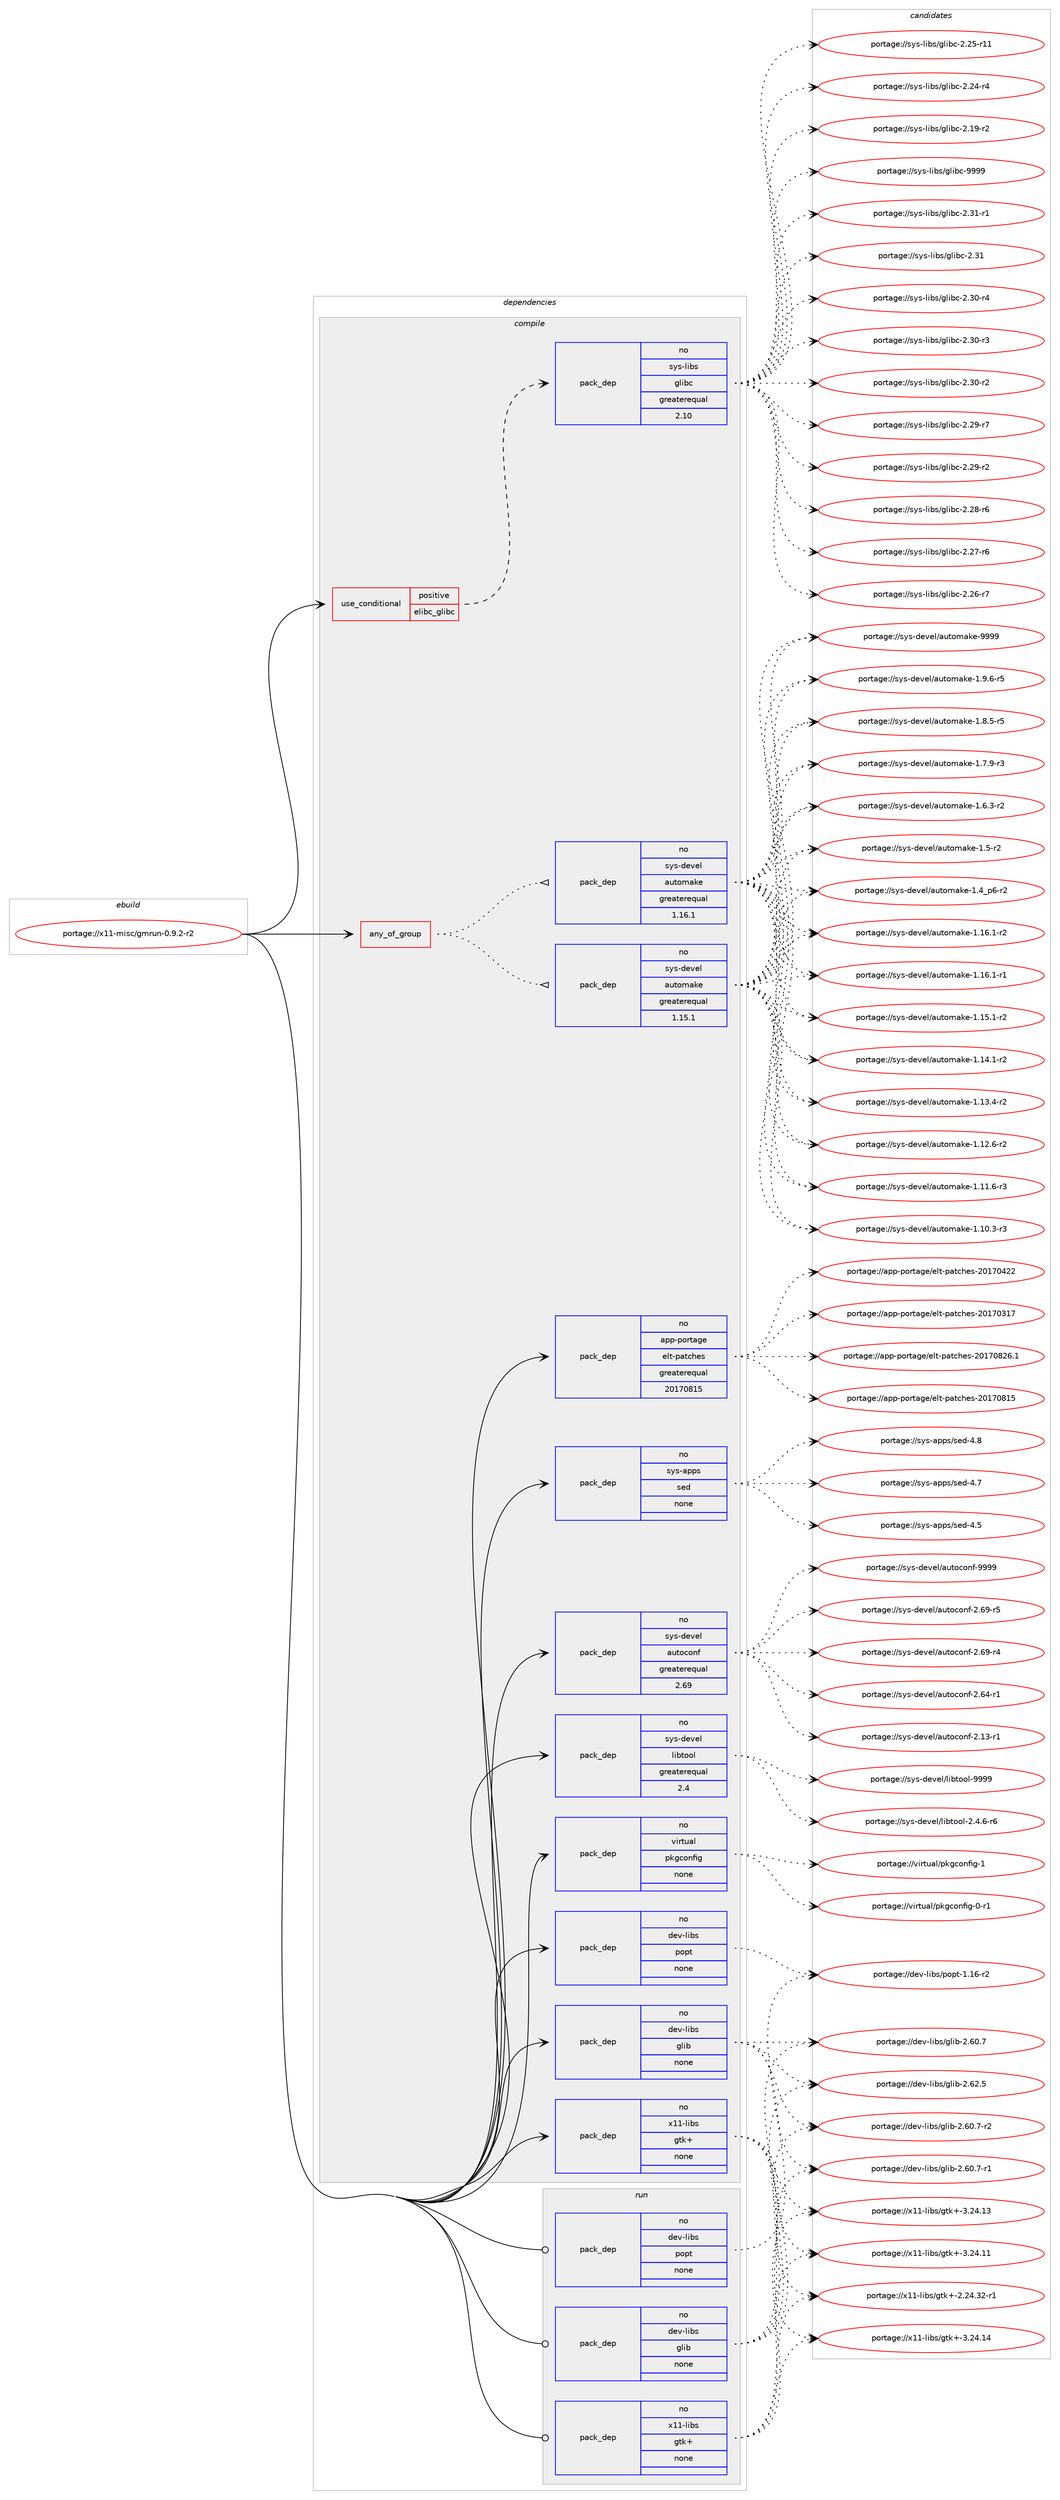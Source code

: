 digraph prolog {

# *************
# Graph options
# *************

newrank=true;
concentrate=true;
compound=true;
graph [rankdir=LR,fontname=Helvetica,fontsize=10,ranksep=1.5];#, ranksep=2.5, nodesep=0.2];
edge  [arrowhead=vee];
node  [fontname=Helvetica,fontsize=10];

# **********
# The ebuild
# **********

subgraph cluster_leftcol {
color=gray;
rank=same;
label=<<i>ebuild</i>>;
id [label="portage://x11-misc/gmrun-0.9.2-r2", color=red, width=4, href="../x11-misc/gmrun-0.9.2-r2.svg"];
}

# ****************
# The dependencies
# ****************

subgraph cluster_midcol {
color=gray;
label=<<i>dependencies</i>>;
subgraph cluster_compile {
fillcolor="#eeeeee";
style=filled;
label=<<i>compile</i>>;
subgraph any166 {
dependency10669 [label=<<TABLE BORDER="0" CELLBORDER="1" CELLSPACING="0" CELLPADDING="4"><TR><TD CELLPADDING="10">any_of_group</TD></TR></TABLE>>, shape=none, color=red];subgraph pack9158 {
dependency10670 [label=<<TABLE BORDER="0" CELLBORDER="1" CELLSPACING="0" CELLPADDING="4" WIDTH="220"><TR><TD ROWSPAN="6" CELLPADDING="30">pack_dep</TD></TR><TR><TD WIDTH="110">no</TD></TR><TR><TD>sys-devel</TD></TR><TR><TD>automake</TD></TR><TR><TD>greaterequal</TD></TR><TR><TD>1.16.1</TD></TR></TABLE>>, shape=none, color=blue];
}
dependency10669:e -> dependency10670:w [weight=20,style="dotted",arrowhead="oinv"];
subgraph pack9159 {
dependency10671 [label=<<TABLE BORDER="0" CELLBORDER="1" CELLSPACING="0" CELLPADDING="4" WIDTH="220"><TR><TD ROWSPAN="6" CELLPADDING="30">pack_dep</TD></TR><TR><TD WIDTH="110">no</TD></TR><TR><TD>sys-devel</TD></TR><TR><TD>automake</TD></TR><TR><TD>greaterequal</TD></TR><TR><TD>1.15.1</TD></TR></TABLE>>, shape=none, color=blue];
}
dependency10669:e -> dependency10671:w [weight=20,style="dotted",arrowhead="oinv"];
}
id:e -> dependency10669:w [weight=20,style="solid",arrowhead="vee"];
subgraph cond1333 {
dependency10672 [label=<<TABLE BORDER="0" CELLBORDER="1" CELLSPACING="0" CELLPADDING="4"><TR><TD ROWSPAN="3" CELLPADDING="10">use_conditional</TD></TR><TR><TD>positive</TD></TR><TR><TD>elibc_glibc</TD></TR></TABLE>>, shape=none, color=red];
subgraph pack9160 {
dependency10673 [label=<<TABLE BORDER="0" CELLBORDER="1" CELLSPACING="0" CELLPADDING="4" WIDTH="220"><TR><TD ROWSPAN="6" CELLPADDING="30">pack_dep</TD></TR><TR><TD WIDTH="110">no</TD></TR><TR><TD>sys-libs</TD></TR><TR><TD>glibc</TD></TR><TR><TD>greaterequal</TD></TR><TR><TD>2.10</TD></TR></TABLE>>, shape=none, color=blue];
}
dependency10672:e -> dependency10673:w [weight=20,style="dashed",arrowhead="vee"];
}
id:e -> dependency10672:w [weight=20,style="solid",arrowhead="vee"];
subgraph pack9161 {
dependency10674 [label=<<TABLE BORDER="0" CELLBORDER="1" CELLSPACING="0" CELLPADDING="4" WIDTH="220"><TR><TD ROWSPAN="6" CELLPADDING="30">pack_dep</TD></TR><TR><TD WIDTH="110">no</TD></TR><TR><TD>app-portage</TD></TR><TR><TD>elt-patches</TD></TR><TR><TD>greaterequal</TD></TR><TR><TD>20170815</TD></TR></TABLE>>, shape=none, color=blue];
}
id:e -> dependency10674:w [weight=20,style="solid",arrowhead="vee"];
subgraph pack9162 {
dependency10675 [label=<<TABLE BORDER="0" CELLBORDER="1" CELLSPACING="0" CELLPADDING="4" WIDTH="220"><TR><TD ROWSPAN="6" CELLPADDING="30">pack_dep</TD></TR><TR><TD WIDTH="110">no</TD></TR><TR><TD>dev-libs</TD></TR><TR><TD>glib</TD></TR><TR><TD>none</TD></TR><TR><TD></TD></TR></TABLE>>, shape=none, color=blue];
}
id:e -> dependency10675:w [weight=20,style="solid",arrowhead="vee"];
subgraph pack9163 {
dependency10676 [label=<<TABLE BORDER="0" CELLBORDER="1" CELLSPACING="0" CELLPADDING="4" WIDTH="220"><TR><TD ROWSPAN="6" CELLPADDING="30">pack_dep</TD></TR><TR><TD WIDTH="110">no</TD></TR><TR><TD>dev-libs</TD></TR><TR><TD>popt</TD></TR><TR><TD>none</TD></TR><TR><TD></TD></TR></TABLE>>, shape=none, color=blue];
}
id:e -> dependency10676:w [weight=20,style="solid",arrowhead="vee"];
subgraph pack9164 {
dependency10677 [label=<<TABLE BORDER="0" CELLBORDER="1" CELLSPACING="0" CELLPADDING="4" WIDTH="220"><TR><TD ROWSPAN="6" CELLPADDING="30">pack_dep</TD></TR><TR><TD WIDTH="110">no</TD></TR><TR><TD>sys-apps</TD></TR><TR><TD>sed</TD></TR><TR><TD>none</TD></TR><TR><TD></TD></TR></TABLE>>, shape=none, color=blue];
}
id:e -> dependency10677:w [weight=20,style="solid",arrowhead="vee"];
subgraph pack9165 {
dependency10678 [label=<<TABLE BORDER="0" CELLBORDER="1" CELLSPACING="0" CELLPADDING="4" WIDTH="220"><TR><TD ROWSPAN="6" CELLPADDING="30">pack_dep</TD></TR><TR><TD WIDTH="110">no</TD></TR><TR><TD>sys-devel</TD></TR><TR><TD>autoconf</TD></TR><TR><TD>greaterequal</TD></TR><TR><TD>2.69</TD></TR></TABLE>>, shape=none, color=blue];
}
id:e -> dependency10678:w [weight=20,style="solid",arrowhead="vee"];
subgraph pack9166 {
dependency10679 [label=<<TABLE BORDER="0" CELLBORDER="1" CELLSPACING="0" CELLPADDING="4" WIDTH="220"><TR><TD ROWSPAN="6" CELLPADDING="30">pack_dep</TD></TR><TR><TD WIDTH="110">no</TD></TR><TR><TD>sys-devel</TD></TR><TR><TD>libtool</TD></TR><TR><TD>greaterequal</TD></TR><TR><TD>2.4</TD></TR></TABLE>>, shape=none, color=blue];
}
id:e -> dependency10679:w [weight=20,style="solid",arrowhead="vee"];
subgraph pack9167 {
dependency10680 [label=<<TABLE BORDER="0" CELLBORDER="1" CELLSPACING="0" CELLPADDING="4" WIDTH="220"><TR><TD ROWSPAN="6" CELLPADDING="30">pack_dep</TD></TR><TR><TD WIDTH="110">no</TD></TR><TR><TD>virtual</TD></TR><TR><TD>pkgconfig</TD></TR><TR><TD>none</TD></TR><TR><TD></TD></TR></TABLE>>, shape=none, color=blue];
}
id:e -> dependency10680:w [weight=20,style="solid",arrowhead="vee"];
subgraph pack9168 {
dependency10681 [label=<<TABLE BORDER="0" CELLBORDER="1" CELLSPACING="0" CELLPADDING="4" WIDTH="220"><TR><TD ROWSPAN="6" CELLPADDING="30">pack_dep</TD></TR><TR><TD WIDTH="110">no</TD></TR><TR><TD>x11-libs</TD></TR><TR><TD>gtk+</TD></TR><TR><TD>none</TD></TR><TR><TD></TD></TR></TABLE>>, shape=none, color=blue];
}
id:e -> dependency10681:w [weight=20,style="solid",arrowhead="vee"];
}
subgraph cluster_compileandrun {
fillcolor="#eeeeee";
style=filled;
label=<<i>compile and run</i>>;
}
subgraph cluster_run {
fillcolor="#eeeeee";
style=filled;
label=<<i>run</i>>;
subgraph pack9169 {
dependency10682 [label=<<TABLE BORDER="0" CELLBORDER="1" CELLSPACING="0" CELLPADDING="4" WIDTH="220"><TR><TD ROWSPAN="6" CELLPADDING="30">pack_dep</TD></TR><TR><TD WIDTH="110">no</TD></TR><TR><TD>dev-libs</TD></TR><TR><TD>glib</TD></TR><TR><TD>none</TD></TR><TR><TD></TD></TR></TABLE>>, shape=none, color=blue];
}
id:e -> dependency10682:w [weight=20,style="solid",arrowhead="odot"];
subgraph pack9170 {
dependency10683 [label=<<TABLE BORDER="0" CELLBORDER="1" CELLSPACING="0" CELLPADDING="4" WIDTH="220"><TR><TD ROWSPAN="6" CELLPADDING="30">pack_dep</TD></TR><TR><TD WIDTH="110">no</TD></TR><TR><TD>dev-libs</TD></TR><TR><TD>popt</TD></TR><TR><TD>none</TD></TR><TR><TD></TD></TR></TABLE>>, shape=none, color=blue];
}
id:e -> dependency10683:w [weight=20,style="solid",arrowhead="odot"];
subgraph pack9171 {
dependency10684 [label=<<TABLE BORDER="0" CELLBORDER="1" CELLSPACING="0" CELLPADDING="4" WIDTH="220"><TR><TD ROWSPAN="6" CELLPADDING="30">pack_dep</TD></TR><TR><TD WIDTH="110">no</TD></TR><TR><TD>x11-libs</TD></TR><TR><TD>gtk+</TD></TR><TR><TD>none</TD></TR><TR><TD></TD></TR></TABLE>>, shape=none, color=blue];
}
id:e -> dependency10684:w [weight=20,style="solid",arrowhead="odot"];
}
}

# **************
# The candidates
# **************

subgraph cluster_choices {
rank=same;
color=gray;
label=<<i>candidates</i>>;

subgraph choice9158 {
color=black;
nodesep=1;
choice115121115451001011181011084797117116111109971071014557575757 [label="portage://sys-devel/automake-9999", color=red, width=4,href="../sys-devel/automake-9999.svg"];
choice115121115451001011181011084797117116111109971071014549465746544511453 [label="portage://sys-devel/automake-1.9.6-r5", color=red, width=4,href="../sys-devel/automake-1.9.6-r5.svg"];
choice115121115451001011181011084797117116111109971071014549465646534511453 [label="portage://sys-devel/automake-1.8.5-r5", color=red, width=4,href="../sys-devel/automake-1.8.5-r5.svg"];
choice115121115451001011181011084797117116111109971071014549465546574511451 [label="portage://sys-devel/automake-1.7.9-r3", color=red, width=4,href="../sys-devel/automake-1.7.9-r3.svg"];
choice115121115451001011181011084797117116111109971071014549465446514511450 [label="portage://sys-devel/automake-1.6.3-r2", color=red, width=4,href="../sys-devel/automake-1.6.3-r2.svg"];
choice11512111545100101118101108479711711611110997107101454946534511450 [label="portage://sys-devel/automake-1.5-r2", color=red, width=4,href="../sys-devel/automake-1.5-r2.svg"];
choice115121115451001011181011084797117116111109971071014549465295112544511450 [label="portage://sys-devel/automake-1.4_p6-r2", color=red, width=4,href="../sys-devel/automake-1.4_p6-r2.svg"];
choice11512111545100101118101108479711711611110997107101454946495446494511450 [label="portage://sys-devel/automake-1.16.1-r2", color=red, width=4,href="../sys-devel/automake-1.16.1-r2.svg"];
choice11512111545100101118101108479711711611110997107101454946495446494511449 [label="portage://sys-devel/automake-1.16.1-r1", color=red, width=4,href="../sys-devel/automake-1.16.1-r1.svg"];
choice11512111545100101118101108479711711611110997107101454946495346494511450 [label="portage://sys-devel/automake-1.15.1-r2", color=red, width=4,href="../sys-devel/automake-1.15.1-r2.svg"];
choice11512111545100101118101108479711711611110997107101454946495246494511450 [label="portage://sys-devel/automake-1.14.1-r2", color=red, width=4,href="../sys-devel/automake-1.14.1-r2.svg"];
choice11512111545100101118101108479711711611110997107101454946495146524511450 [label="portage://sys-devel/automake-1.13.4-r2", color=red, width=4,href="../sys-devel/automake-1.13.4-r2.svg"];
choice11512111545100101118101108479711711611110997107101454946495046544511450 [label="portage://sys-devel/automake-1.12.6-r2", color=red, width=4,href="../sys-devel/automake-1.12.6-r2.svg"];
choice11512111545100101118101108479711711611110997107101454946494946544511451 [label="portage://sys-devel/automake-1.11.6-r3", color=red, width=4,href="../sys-devel/automake-1.11.6-r3.svg"];
choice11512111545100101118101108479711711611110997107101454946494846514511451 [label="portage://sys-devel/automake-1.10.3-r3", color=red, width=4,href="../sys-devel/automake-1.10.3-r3.svg"];
dependency10670:e -> choice115121115451001011181011084797117116111109971071014557575757:w [style=dotted,weight="100"];
dependency10670:e -> choice115121115451001011181011084797117116111109971071014549465746544511453:w [style=dotted,weight="100"];
dependency10670:e -> choice115121115451001011181011084797117116111109971071014549465646534511453:w [style=dotted,weight="100"];
dependency10670:e -> choice115121115451001011181011084797117116111109971071014549465546574511451:w [style=dotted,weight="100"];
dependency10670:e -> choice115121115451001011181011084797117116111109971071014549465446514511450:w [style=dotted,weight="100"];
dependency10670:e -> choice11512111545100101118101108479711711611110997107101454946534511450:w [style=dotted,weight="100"];
dependency10670:e -> choice115121115451001011181011084797117116111109971071014549465295112544511450:w [style=dotted,weight="100"];
dependency10670:e -> choice11512111545100101118101108479711711611110997107101454946495446494511450:w [style=dotted,weight="100"];
dependency10670:e -> choice11512111545100101118101108479711711611110997107101454946495446494511449:w [style=dotted,weight="100"];
dependency10670:e -> choice11512111545100101118101108479711711611110997107101454946495346494511450:w [style=dotted,weight="100"];
dependency10670:e -> choice11512111545100101118101108479711711611110997107101454946495246494511450:w [style=dotted,weight="100"];
dependency10670:e -> choice11512111545100101118101108479711711611110997107101454946495146524511450:w [style=dotted,weight="100"];
dependency10670:e -> choice11512111545100101118101108479711711611110997107101454946495046544511450:w [style=dotted,weight="100"];
dependency10670:e -> choice11512111545100101118101108479711711611110997107101454946494946544511451:w [style=dotted,weight="100"];
dependency10670:e -> choice11512111545100101118101108479711711611110997107101454946494846514511451:w [style=dotted,weight="100"];
}
subgraph choice9159 {
color=black;
nodesep=1;
choice115121115451001011181011084797117116111109971071014557575757 [label="portage://sys-devel/automake-9999", color=red, width=4,href="../sys-devel/automake-9999.svg"];
choice115121115451001011181011084797117116111109971071014549465746544511453 [label="portage://sys-devel/automake-1.9.6-r5", color=red, width=4,href="../sys-devel/automake-1.9.6-r5.svg"];
choice115121115451001011181011084797117116111109971071014549465646534511453 [label="portage://sys-devel/automake-1.8.5-r5", color=red, width=4,href="../sys-devel/automake-1.8.5-r5.svg"];
choice115121115451001011181011084797117116111109971071014549465546574511451 [label="portage://sys-devel/automake-1.7.9-r3", color=red, width=4,href="../sys-devel/automake-1.7.9-r3.svg"];
choice115121115451001011181011084797117116111109971071014549465446514511450 [label="portage://sys-devel/automake-1.6.3-r2", color=red, width=4,href="../sys-devel/automake-1.6.3-r2.svg"];
choice11512111545100101118101108479711711611110997107101454946534511450 [label="portage://sys-devel/automake-1.5-r2", color=red, width=4,href="../sys-devel/automake-1.5-r2.svg"];
choice115121115451001011181011084797117116111109971071014549465295112544511450 [label="portage://sys-devel/automake-1.4_p6-r2", color=red, width=4,href="../sys-devel/automake-1.4_p6-r2.svg"];
choice11512111545100101118101108479711711611110997107101454946495446494511450 [label="portage://sys-devel/automake-1.16.1-r2", color=red, width=4,href="../sys-devel/automake-1.16.1-r2.svg"];
choice11512111545100101118101108479711711611110997107101454946495446494511449 [label="portage://sys-devel/automake-1.16.1-r1", color=red, width=4,href="../sys-devel/automake-1.16.1-r1.svg"];
choice11512111545100101118101108479711711611110997107101454946495346494511450 [label="portage://sys-devel/automake-1.15.1-r2", color=red, width=4,href="../sys-devel/automake-1.15.1-r2.svg"];
choice11512111545100101118101108479711711611110997107101454946495246494511450 [label="portage://sys-devel/automake-1.14.1-r2", color=red, width=4,href="../sys-devel/automake-1.14.1-r2.svg"];
choice11512111545100101118101108479711711611110997107101454946495146524511450 [label="portage://sys-devel/automake-1.13.4-r2", color=red, width=4,href="../sys-devel/automake-1.13.4-r2.svg"];
choice11512111545100101118101108479711711611110997107101454946495046544511450 [label="portage://sys-devel/automake-1.12.6-r2", color=red, width=4,href="../sys-devel/automake-1.12.6-r2.svg"];
choice11512111545100101118101108479711711611110997107101454946494946544511451 [label="portage://sys-devel/automake-1.11.6-r3", color=red, width=4,href="../sys-devel/automake-1.11.6-r3.svg"];
choice11512111545100101118101108479711711611110997107101454946494846514511451 [label="portage://sys-devel/automake-1.10.3-r3", color=red, width=4,href="../sys-devel/automake-1.10.3-r3.svg"];
dependency10671:e -> choice115121115451001011181011084797117116111109971071014557575757:w [style=dotted,weight="100"];
dependency10671:e -> choice115121115451001011181011084797117116111109971071014549465746544511453:w [style=dotted,weight="100"];
dependency10671:e -> choice115121115451001011181011084797117116111109971071014549465646534511453:w [style=dotted,weight="100"];
dependency10671:e -> choice115121115451001011181011084797117116111109971071014549465546574511451:w [style=dotted,weight="100"];
dependency10671:e -> choice115121115451001011181011084797117116111109971071014549465446514511450:w [style=dotted,weight="100"];
dependency10671:e -> choice11512111545100101118101108479711711611110997107101454946534511450:w [style=dotted,weight="100"];
dependency10671:e -> choice115121115451001011181011084797117116111109971071014549465295112544511450:w [style=dotted,weight="100"];
dependency10671:e -> choice11512111545100101118101108479711711611110997107101454946495446494511450:w [style=dotted,weight="100"];
dependency10671:e -> choice11512111545100101118101108479711711611110997107101454946495446494511449:w [style=dotted,weight="100"];
dependency10671:e -> choice11512111545100101118101108479711711611110997107101454946495346494511450:w [style=dotted,weight="100"];
dependency10671:e -> choice11512111545100101118101108479711711611110997107101454946495246494511450:w [style=dotted,weight="100"];
dependency10671:e -> choice11512111545100101118101108479711711611110997107101454946495146524511450:w [style=dotted,weight="100"];
dependency10671:e -> choice11512111545100101118101108479711711611110997107101454946495046544511450:w [style=dotted,weight="100"];
dependency10671:e -> choice11512111545100101118101108479711711611110997107101454946494946544511451:w [style=dotted,weight="100"];
dependency10671:e -> choice11512111545100101118101108479711711611110997107101454946494846514511451:w [style=dotted,weight="100"];
}
subgraph choice9160 {
color=black;
nodesep=1;
choice11512111545108105981154710310810598994557575757 [label="portage://sys-libs/glibc-9999", color=red, width=4,href="../sys-libs/glibc-9999.svg"];
choice115121115451081059811547103108105989945504651494511449 [label="portage://sys-libs/glibc-2.31-r1", color=red, width=4,href="../sys-libs/glibc-2.31-r1.svg"];
choice11512111545108105981154710310810598994550465149 [label="portage://sys-libs/glibc-2.31", color=red, width=4,href="../sys-libs/glibc-2.31.svg"];
choice115121115451081059811547103108105989945504651484511452 [label="portage://sys-libs/glibc-2.30-r4", color=red, width=4,href="../sys-libs/glibc-2.30-r4.svg"];
choice115121115451081059811547103108105989945504651484511451 [label="portage://sys-libs/glibc-2.30-r3", color=red, width=4,href="../sys-libs/glibc-2.30-r3.svg"];
choice115121115451081059811547103108105989945504651484511450 [label="portage://sys-libs/glibc-2.30-r2", color=red, width=4,href="../sys-libs/glibc-2.30-r2.svg"];
choice115121115451081059811547103108105989945504650574511455 [label="portage://sys-libs/glibc-2.29-r7", color=red, width=4,href="../sys-libs/glibc-2.29-r7.svg"];
choice115121115451081059811547103108105989945504650574511450 [label="portage://sys-libs/glibc-2.29-r2", color=red, width=4,href="../sys-libs/glibc-2.29-r2.svg"];
choice115121115451081059811547103108105989945504650564511454 [label="portage://sys-libs/glibc-2.28-r6", color=red, width=4,href="../sys-libs/glibc-2.28-r6.svg"];
choice115121115451081059811547103108105989945504650554511454 [label="portage://sys-libs/glibc-2.27-r6", color=red, width=4,href="../sys-libs/glibc-2.27-r6.svg"];
choice115121115451081059811547103108105989945504650544511455 [label="portage://sys-libs/glibc-2.26-r7", color=red, width=4,href="../sys-libs/glibc-2.26-r7.svg"];
choice11512111545108105981154710310810598994550465053451144949 [label="portage://sys-libs/glibc-2.25-r11", color=red, width=4,href="../sys-libs/glibc-2.25-r11.svg"];
choice115121115451081059811547103108105989945504650524511452 [label="portage://sys-libs/glibc-2.24-r4", color=red, width=4,href="../sys-libs/glibc-2.24-r4.svg"];
choice115121115451081059811547103108105989945504649574511450 [label="portage://sys-libs/glibc-2.19-r2", color=red, width=4,href="../sys-libs/glibc-2.19-r2.svg"];
dependency10673:e -> choice11512111545108105981154710310810598994557575757:w [style=dotted,weight="100"];
dependency10673:e -> choice115121115451081059811547103108105989945504651494511449:w [style=dotted,weight="100"];
dependency10673:e -> choice11512111545108105981154710310810598994550465149:w [style=dotted,weight="100"];
dependency10673:e -> choice115121115451081059811547103108105989945504651484511452:w [style=dotted,weight="100"];
dependency10673:e -> choice115121115451081059811547103108105989945504651484511451:w [style=dotted,weight="100"];
dependency10673:e -> choice115121115451081059811547103108105989945504651484511450:w [style=dotted,weight="100"];
dependency10673:e -> choice115121115451081059811547103108105989945504650574511455:w [style=dotted,weight="100"];
dependency10673:e -> choice115121115451081059811547103108105989945504650574511450:w [style=dotted,weight="100"];
dependency10673:e -> choice115121115451081059811547103108105989945504650564511454:w [style=dotted,weight="100"];
dependency10673:e -> choice115121115451081059811547103108105989945504650554511454:w [style=dotted,weight="100"];
dependency10673:e -> choice115121115451081059811547103108105989945504650544511455:w [style=dotted,weight="100"];
dependency10673:e -> choice11512111545108105981154710310810598994550465053451144949:w [style=dotted,weight="100"];
dependency10673:e -> choice115121115451081059811547103108105989945504650524511452:w [style=dotted,weight="100"];
dependency10673:e -> choice115121115451081059811547103108105989945504649574511450:w [style=dotted,weight="100"];
}
subgraph choice9161 {
color=black;
nodesep=1;
choice971121124511211111411697103101471011081164511297116991041011154550484955485650544649 [label="portage://app-portage/elt-patches-20170826.1", color=red, width=4,href="../app-portage/elt-patches-20170826.1.svg"];
choice97112112451121111141169710310147101108116451129711699104101115455048495548564953 [label="portage://app-portage/elt-patches-20170815", color=red, width=4,href="../app-portage/elt-patches-20170815.svg"];
choice97112112451121111141169710310147101108116451129711699104101115455048495548525050 [label="portage://app-portage/elt-patches-20170422", color=red, width=4,href="../app-portage/elt-patches-20170422.svg"];
choice97112112451121111141169710310147101108116451129711699104101115455048495548514955 [label="portage://app-portage/elt-patches-20170317", color=red, width=4,href="../app-portage/elt-patches-20170317.svg"];
dependency10674:e -> choice971121124511211111411697103101471011081164511297116991041011154550484955485650544649:w [style=dotted,weight="100"];
dependency10674:e -> choice97112112451121111141169710310147101108116451129711699104101115455048495548564953:w [style=dotted,weight="100"];
dependency10674:e -> choice97112112451121111141169710310147101108116451129711699104101115455048495548525050:w [style=dotted,weight="100"];
dependency10674:e -> choice97112112451121111141169710310147101108116451129711699104101115455048495548514955:w [style=dotted,weight="100"];
}
subgraph choice9162 {
color=black;
nodesep=1;
choice1001011184510810598115471031081059845504654504653 [label="portage://dev-libs/glib-2.62.5", color=red, width=4,href="../dev-libs/glib-2.62.5.svg"];
choice10010111845108105981154710310810598455046544846554511450 [label="portage://dev-libs/glib-2.60.7-r2", color=red, width=4,href="../dev-libs/glib-2.60.7-r2.svg"];
choice10010111845108105981154710310810598455046544846554511449 [label="portage://dev-libs/glib-2.60.7-r1", color=red, width=4,href="../dev-libs/glib-2.60.7-r1.svg"];
choice1001011184510810598115471031081059845504654484655 [label="portage://dev-libs/glib-2.60.7", color=red, width=4,href="../dev-libs/glib-2.60.7.svg"];
dependency10675:e -> choice1001011184510810598115471031081059845504654504653:w [style=dotted,weight="100"];
dependency10675:e -> choice10010111845108105981154710310810598455046544846554511450:w [style=dotted,weight="100"];
dependency10675:e -> choice10010111845108105981154710310810598455046544846554511449:w [style=dotted,weight="100"];
dependency10675:e -> choice1001011184510810598115471031081059845504654484655:w [style=dotted,weight="100"];
}
subgraph choice9163 {
color=black;
nodesep=1;
choice10010111845108105981154711211111211645494649544511450 [label="portage://dev-libs/popt-1.16-r2", color=red, width=4,href="../dev-libs/popt-1.16-r2.svg"];
dependency10676:e -> choice10010111845108105981154711211111211645494649544511450:w [style=dotted,weight="100"];
}
subgraph choice9164 {
color=black;
nodesep=1;
choice11512111545971121121154711510110045524656 [label="portage://sys-apps/sed-4.8", color=red, width=4,href="../sys-apps/sed-4.8.svg"];
choice11512111545971121121154711510110045524655 [label="portage://sys-apps/sed-4.7", color=red, width=4,href="../sys-apps/sed-4.7.svg"];
choice11512111545971121121154711510110045524653 [label="portage://sys-apps/sed-4.5", color=red, width=4,href="../sys-apps/sed-4.5.svg"];
dependency10677:e -> choice11512111545971121121154711510110045524656:w [style=dotted,weight="100"];
dependency10677:e -> choice11512111545971121121154711510110045524655:w [style=dotted,weight="100"];
dependency10677:e -> choice11512111545971121121154711510110045524653:w [style=dotted,weight="100"];
}
subgraph choice9165 {
color=black;
nodesep=1;
choice115121115451001011181011084797117116111991111101024557575757 [label="portage://sys-devel/autoconf-9999", color=red, width=4,href="../sys-devel/autoconf-9999.svg"];
choice1151211154510010111810110847971171161119911111010245504654574511453 [label="portage://sys-devel/autoconf-2.69-r5", color=red, width=4,href="../sys-devel/autoconf-2.69-r5.svg"];
choice1151211154510010111810110847971171161119911111010245504654574511452 [label="portage://sys-devel/autoconf-2.69-r4", color=red, width=4,href="../sys-devel/autoconf-2.69-r4.svg"];
choice1151211154510010111810110847971171161119911111010245504654524511449 [label="portage://sys-devel/autoconf-2.64-r1", color=red, width=4,href="../sys-devel/autoconf-2.64-r1.svg"];
choice1151211154510010111810110847971171161119911111010245504649514511449 [label="portage://sys-devel/autoconf-2.13-r1", color=red, width=4,href="../sys-devel/autoconf-2.13-r1.svg"];
dependency10678:e -> choice115121115451001011181011084797117116111991111101024557575757:w [style=dotted,weight="100"];
dependency10678:e -> choice1151211154510010111810110847971171161119911111010245504654574511453:w [style=dotted,weight="100"];
dependency10678:e -> choice1151211154510010111810110847971171161119911111010245504654574511452:w [style=dotted,weight="100"];
dependency10678:e -> choice1151211154510010111810110847971171161119911111010245504654524511449:w [style=dotted,weight="100"];
dependency10678:e -> choice1151211154510010111810110847971171161119911111010245504649514511449:w [style=dotted,weight="100"];
}
subgraph choice9166 {
color=black;
nodesep=1;
choice1151211154510010111810110847108105981161111111084557575757 [label="portage://sys-devel/libtool-9999", color=red, width=4,href="../sys-devel/libtool-9999.svg"];
choice1151211154510010111810110847108105981161111111084550465246544511454 [label="portage://sys-devel/libtool-2.4.6-r6", color=red, width=4,href="../sys-devel/libtool-2.4.6-r6.svg"];
dependency10679:e -> choice1151211154510010111810110847108105981161111111084557575757:w [style=dotted,weight="100"];
dependency10679:e -> choice1151211154510010111810110847108105981161111111084550465246544511454:w [style=dotted,weight="100"];
}
subgraph choice9167 {
color=black;
nodesep=1;
choice1181051141161179710847112107103991111101021051034549 [label="portage://virtual/pkgconfig-1", color=red, width=4,href="../virtual/pkgconfig-1.svg"];
choice11810511411611797108471121071039911111010210510345484511449 [label="portage://virtual/pkgconfig-0-r1", color=red, width=4,href="../virtual/pkgconfig-0-r1.svg"];
dependency10680:e -> choice1181051141161179710847112107103991111101021051034549:w [style=dotted,weight="100"];
dependency10680:e -> choice11810511411611797108471121071039911111010210510345484511449:w [style=dotted,weight="100"];
}
subgraph choice9168 {
color=black;
nodesep=1;
choice1204949451081059811547103116107434551465052464952 [label="portage://x11-libs/gtk+-3.24.14", color=red, width=4,href="../x11-libs/gtk+-3.24.14.svg"];
choice1204949451081059811547103116107434551465052464951 [label="portage://x11-libs/gtk+-3.24.13", color=red, width=4,href="../x11-libs/gtk+-3.24.13.svg"];
choice1204949451081059811547103116107434551465052464949 [label="portage://x11-libs/gtk+-3.24.11", color=red, width=4,href="../x11-libs/gtk+-3.24.11.svg"];
choice12049494510810598115471031161074345504650524651504511449 [label="portage://x11-libs/gtk+-2.24.32-r1", color=red, width=4,href="../x11-libs/gtk+-2.24.32-r1.svg"];
dependency10681:e -> choice1204949451081059811547103116107434551465052464952:w [style=dotted,weight="100"];
dependency10681:e -> choice1204949451081059811547103116107434551465052464951:w [style=dotted,weight="100"];
dependency10681:e -> choice1204949451081059811547103116107434551465052464949:w [style=dotted,weight="100"];
dependency10681:e -> choice12049494510810598115471031161074345504650524651504511449:w [style=dotted,weight="100"];
}
subgraph choice9169 {
color=black;
nodesep=1;
choice1001011184510810598115471031081059845504654504653 [label="portage://dev-libs/glib-2.62.5", color=red, width=4,href="../dev-libs/glib-2.62.5.svg"];
choice10010111845108105981154710310810598455046544846554511450 [label="portage://dev-libs/glib-2.60.7-r2", color=red, width=4,href="../dev-libs/glib-2.60.7-r2.svg"];
choice10010111845108105981154710310810598455046544846554511449 [label="portage://dev-libs/glib-2.60.7-r1", color=red, width=4,href="../dev-libs/glib-2.60.7-r1.svg"];
choice1001011184510810598115471031081059845504654484655 [label="portage://dev-libs/glib-2.60.7", color=red, width=4,href="../dev-libs/glib-2.60.7.svg"];
dependency10682:e -> choice1001011184510810598115471031081059845504654504653:w [style=dotted,weight="100"];
dependency10682:e -> choice10010111845108105981154710310810598455046544846554511450:w [style=dotted,weight="100"];
dependency10682:e -> choice10010111845108105981154710310810598455046544846554511449:w [style=dotted,weight="100"];
dependency10682:e -> choice1001011184510810598115471031081059845504654484655:w [style=dotted,weight="100"];
}
subgraph choice9170 {
color=black;
nodesep=1;
choice10010111845108105981154711211111211645494649544511450 [label="portage://dev-libs/popt-1.16-r2", color=red, width=4,href="../dev-libs/popt-1.16-r2.svg"];
dependency10683:e -> choice10010111845108105981154711211111211645494649544511450:w [style=dotted,weight="100"];
}
subgraph choice9171 {
color=black;
nodesep=1;
choice1204949451081059811547103116107434551465052464952 [label="portage://x11-libs/gtk+-3.24.14", color=red, width=4,href="../x11-libs/gtk+-3.24.14.svg"];
choice1204949451081059811547103116107434551465052464951 [label="portage://x11-libs/gtk+-3.24.13", color=red, width=4,href="../x11-libs/gtk+-3.24.13.svg"];
choice1204949451081059811547103116107434551465052464949 [label="portage://x11-libs/gtk+-3.24.11", color=red, width=4,href="../x11-libs/gtk+-3.24.11.svg"];
choice12049494510810598115471031161074345504650524651504511449 [label="portage://x11-libs/gtk+-2.24.32-r1", color=red, width=4,href="../x11-libs/gtk+-2.24.32-r1.svg"];
dependency10684:e -> choice1204949451081059811547103116107434551465052464952:w [style=dotted,weight="100"];
dependency10684:e -> choice1204949451081059811547103116107434551465052464951:w [style=dotted,weight="100"];
dependency10684:e -> choice1204949451081059811547103116107434551465052464949:w [style=dotted,weight="100"];
dependency10684:e -> choice12049494510810598115471031161074345504650524651504511449:w [style=dotted,weight="100"];
}
}

}
